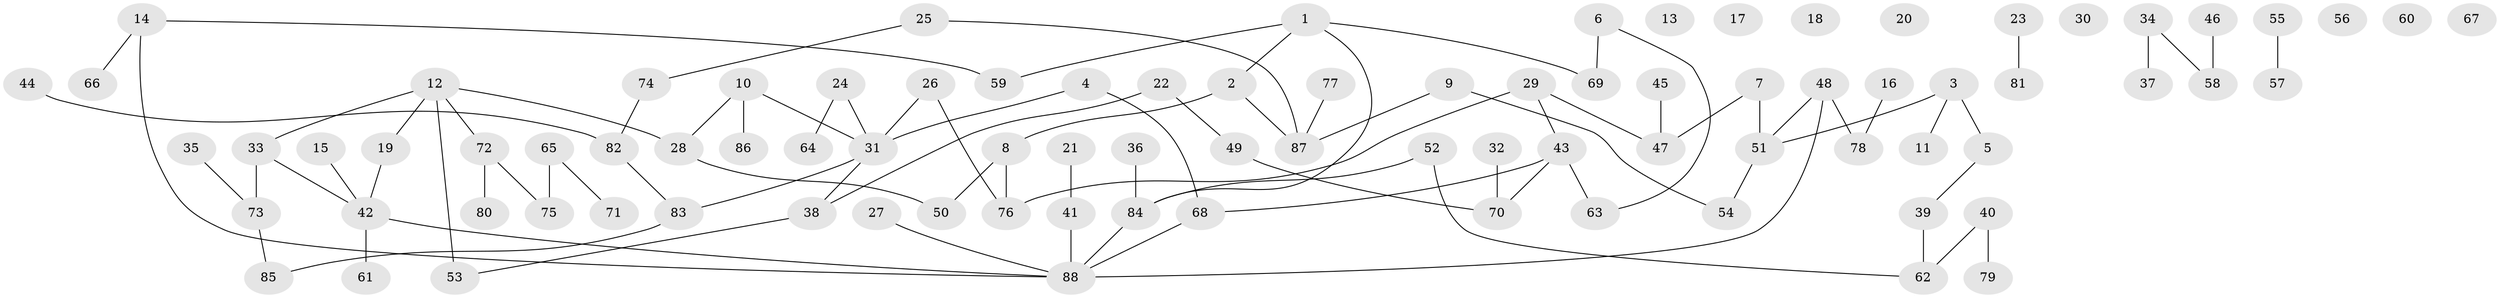 // coarse degree distribution, {0: 0.4230769230769231, 5: 0.07692307692307693, 1: 0.3076923076923077, 2: 0.11538461538461539, 4: 0.038461538461538464, 8: 0.038461538461538464}
// Generated by graph-tools (version 1.1) at 2025/42/03/04/25 21:42:37]
// undirected, 88 vertices, 90 edges
graph export_dot {
graph [start="1"]
  node [color=gray90,style=filled];
  1;
  2;
  3;
  4;
  5;
  6;
  7;
  8;
  9;
  10;
  11;
  12;
  13;
  14;
  15;
  16;
  17;
  18;
  19;
  20;
  21;
  22;
  23;
  24;
  25;
  26;
  27;
  28;
  29;
  30;
  31;
  32;
  33;
  34;
  35;
  36;
  37;
  38;
  39;
  40;
  41;
  42;
  43;
  44;
  45;
  46;
  47;
  48;
  49;
  50;
  51;
  52;
  53;
  54;
  55;
  56;
  57;
  58;
  59;
  60;
  61;
  62;
  63;
  64;
  65;
  66;
  67;
  68;
  69;
  70;
  71;
  72;
  73;
  74;
  75;
  76;
  77;
  78;
  79;
  80;
  81;
  82;
  83;
  84;
  85;
  86;
  87;
  88;
  1 -- 2;
  1 -- 59;
  1 -- 69;
  1 -- 84;
  2 -- 8;
  2 -- 87;
  3 -- 5;
  3 -- 11;
  3 -- 51;
  4 -- 31;
  4 -- 68;
  5 -- 39;
  6 -- 63;
  6 -- 69;
  7 -- 47;
  7 -- 51;
  8 -- 50;
  8 -- 76;
  9 -- 54;
  9 -- 87;
  10 -- 28;
  10 -- 31;
  10 -- 86;
  12 -- 19;
  12 -- 28;
  12 -- 33;
  12 -- 53;
  12 -- 72;
  14 -- 59;
  14 -- 66;
  14 -- 88;
  15 -- 42;
  16 -- 78;
  19 -- 42;
  21 -- 41;
  22 -- 38;
  22 -- 49;
  23 -- 81;
  24 -- 31;
  24 -- 64;
  25 -- 74;
  25 -- 87;
  26 -- 31;
  26 -- 76;
  27 -- 88;
  28 -- 50;
  29 -- 43;
  29 -- 47;
  29 -- 76;
  31 -- 38;
  31 -- 83;
  32 -- 70;
  33 -- 42;
  33 -- 73;
  34 -- 37;
  34 -- 58;
  35 -- 73;
  36 -- 84;
  38 -- 53;
  39 -- 62;
  40 -- 62;
  40 -- 79;
  41 -- 88;
  42 -- 61;
  42 -- 88;
  43 -- 63;
  43 -- 68;
  43 -- 70;
  44 -- 82;
  45 -- 47;
  46 -- 58;
  48 -- 51;
  48 -- 78;
  48 -- 88;
  49 -- 70;
  51 -- 54;
  52 -- 62;
  52 -- 84;
  55 -- 57;
  65 -- 71;
  65 -- 75;
  68 -- 88;
  72 -- 75;
  72 -- 80;
  73 -- 85;
  74 -- 82;
  77 -- 87;
  82 -- 83;
  83 -- 85;
  84 -- 88;
}
